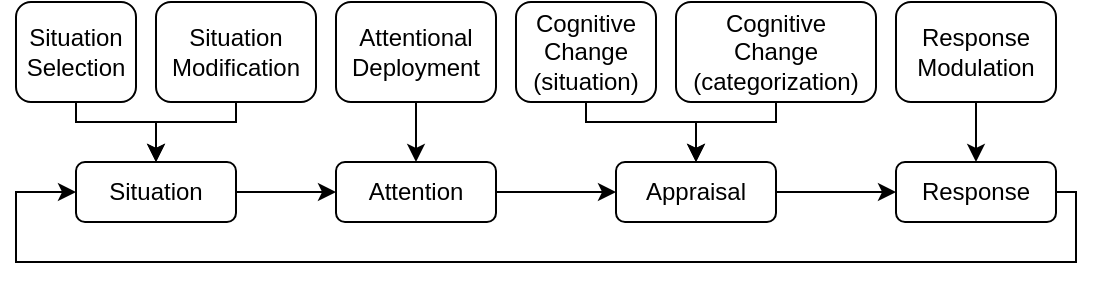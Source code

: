 <mxfile version="19.0.3" type="device"><diagram id="a6X-rl45QJ9R6NUDrRio" name="Page-1"><mxGraphModel dx="1185" dy="721" grid="1" gridSize="10" guides="1" tooltips="1" connect="1" arrows="1" fold="1" page="1" pageScale="1" pageWidth="850" pageHeight="1100" math="0" shadow="0"><root><mxCell id="0"/><mxCell id="1" parent="0"/><mxCell id="wFxRC3nt2QhF_9jTRvUx-63" style="edgeStyle=orthogonalEdgeStyle;rounded=0;orthogonalLoop=1;jettySize=auto;html=1;exitX=1;exitY=0.5;exitDx=0;exitDy=0;entryX=0;entryY=0.5;entryDx=0;entryDy=0;startArrow=none;startFill=0;strokeColor=#000000;" parent="1" source="wFxRC3nt2QhF_9jTRvUx-64" target="wFxRC3nt2QhF_9jTRvUx-66" edge="1"><mxGeometry relative="1" as="geometry"/></mxCell><mxCell id="wFxRC3nt2QhF_9jTRvUx-64" value="Situation" style="rounded=1;whiteSpace=wrap;html=1;" parent="1" vertex="1"><mxGeometry x="70" y="120" width="80" height="30" as="geometry"/></mxCell><mxCell id="wFxRC3nt2QhF_9jTRvUx-65" style="edgeStyle=orthogonalEdgeStyle;rounded=0;orthogonalLoop=1;jettySize=auto;html=1;exitX=1;exitY=0.5;exitDx=0;exitDy=0;entryX=0;entryY=0.5;entryDx=0;entryDy=0;startArrow=none;startFill=0;strokeColor=#000000;" parent="1" source="wFxRC3nt2QhF_9jTRvUx-66" target="wFxRC3nt2QhF_9jTRvUx-68" edge="1"><mxGeometry relative="1" as="geometry"/></mxCell><mxCell id="wFxRC3nt2QhF_9jTRvUx-66" value="Attention" style="rounded=1;whiteSpace=wrap;html=1;" parent="1" vertex="1"><mxGeometry x="200" y="120" width="80" height="30" as="geometry"/></mxCell><mxCell id="wFxRC3nt2QhF_9jTRvUx-67" style="edgeStyle=orthogonalEdgeStyle;rounded=0;orthogonalLoop=1;jettySize=auto;html=1;exitX=1;exitY=0.5;exitDx=0;exitDy=0;startArrow=none;startFill=0;strokeColor=#000000;entryX=0;entryY=0.5;entryDx=0;entryDy=0;" parent="1" source="wFxRC3nt2QhF_9jTRvUx-68" target="wFxRC3nt2QhF_9jTRvUx-70" edge="1"><mxGeometry relative="1" as="geometry"><mxPoint x="460" y="135" as="targetPoint"/></mxGeometry></mxCell><mxCell id="wFxRC3nt2QhF_9jTRvUx-68" value="Appraisal" style="rounded=1;whiteSpace=wrap;html=1;" parent="1" vertex="1"><mxGeometry x="340" y="120" width="80" height="30" as="geometry"/></mxCell><mxCell id="wFxRC3nt2QhF_9jTRvUx-69" style="edgeStyle=orthogonalEdgeStyle;rounded=0;orthogonalLoop=1;jettySize=auto;html=1;exitX=1;exitY=0.5;exitDx=0;exitDy=0;entryX=0;entryY=0.5;entryDx=0;entryDy=0;startArrow=none;startFill=0;strokeColor=#000000;" parent="1" source="wFxRC3nt2QhF_9jTRvUx-70" target="wFxRC3nt2QhF_9jTRvUx-64" edge="1"><mxGeometry relative="1" as="geometry"><Array as="points"><mxPoint x="570" y="135"/><mxPoint x="570" y="170"/><mxPoint x="40" y="170"/><mxPoint x="40" y="135"/></Array></mxGeometry></mxCell><mxCell id="wFxRC3nt2QhF_9jTRvUx-70" value="Response" style="rounded=1;whiteSpace=wrap;html=1;" parent="1" vertex="1"><mxGeometry x="480" y="120" width="80" height="30" as="geometry"/></mxCell><mxCell id="wFxRC3nt2QhF_9jTRvUx-71" style="edgeStyle=orthogonalEdgeStyle;rounded=0;orthogonalLoop=1;jettySize=auto;html=1;exitX=0.5;exitY=1;exitDx=0;exitDy=0;entryX=0.5;entryY=0;entryDx=0;entryDy=0;startArrow=none;startFill=0;strokeColor=#000000;" parent="1" source="wFxRC3nt2QhF_9jTRvUx-72" target="wFxRC3nt2QhF_9jTRvUx-68" edge="1"><mxGeometry relative="1" as="geometry"><Array as="points"><mxPoint x="420" y="100"/><mxPoint x="380" y="100"/></Array></mxGeometry></mxCell><mxCell id="wFxRC3nt2QhF_9jTRvUx-72" value="&lt;div&gt;Cognitive&lt;/div&gt;&lt;div&gt;Change&lt;/div&gt;&lt;div&gt;(categorization)&lt;br&gt;&lt;/div&gt;" style="rounded=1;whiteSpace=wrap;html=1;" parent="1" vertex="1"><mxGeometry x="370" y="40" width="100" height="50" as="geometry"/></mxCell><mxCell id="wFxRC3nt2QhF_9jTRvUx-76" style="edgeStyle=orthogonalEdgeStyle;rounded=0;orthogonalLoop=1;jettySize=auto;html=1;exitX=0.5;exitY=1;exitDx=0;exitDy=0;entryX=0.5;entryY=0;entryDx=0;entryDy=0;startArrow=none;startFill=0;strokeColor=#000000;" parent="1" source="wFxRC3nt2QhF_9jTRvUx-73" target="wFxRC3nt2QhF_9jTRvUx-64" edge="1"><mxGeometry relative="1" as="geometry"><Array as="points"><mxPoint x="70" y="100"/><mxPoint x="110" y="100"/></Array></mxGeometry></mxCell><mxCell id="wFxRC3nt2QhF_9jTRvUx-73" value="&lt;div&gt;Situation&lt;/div&gt;Selection" style="rounded=1;whiteSpace=wrap;html=1;" parent="1" vertex="1"><mxGeometry x="40" y="40" width="60" height="50" as="geometry"/></mxCell><mxCell id="wFxRC3nt2QhF_9jTRvUx-77" style="edgeStyle=orthogonalEdgeStyle;rounded=0;orthogonalLoop=1;jettySize=auto;html=1;exitX=0.5;exitY=1;exitDx=0;exitDy=0;entryX=0.5;entryY=0;entryDx=0;entryDy=0;startArrow=none;startFill=0;strokeColor=#000000;" parent="1" source="wFxRC3nt2QhF_9jTRvUx-74" target="wFxRC3nt2QhF_9jTRvUx-64" edge="1"><mxGeometry relative="1" as="geometry"><Array as="points"><mxPoint x="150" y="100"/><mxPoint x="110" y="100"/></Array></mxGeometry></mxCell><mxCell id="wFxRC3nt2QhF_9jTRvUx-74" value="&lt;div&gt;Situation&lt;/div&gt;Modification" style="rounded=1;whiteSpace=wrap;html=1;" parent="1" vertex="1"><mxGeometry x="110" y="40" width="80" height="50" as="geometry"/></mxCell><mxCell id="wFxRC3nt2QhF_9jTRvUx-79" style="edgeStyle=orthogonalEdgeStyle;rounded=0;orthogonalLoop=1;jettySize=auto;html=1;exitX=0.5;exitY=1;exitDx=0;exitDy=0;entryX=0.5;entryY=0;entryDx=0;entryDy=0;startArrow=none;startFill=0;strokeColor=#000000;" parent="1" source="wFxRC3nt2QhF_9jTRvUx-78" target="wFxRC3nt2QhF_9jTRvUx-66" edge="1"><mxGeometry relative="1" as="geometry"/></mxCell><mxCell id="wFxRC3nt2QhF_9jTRvUx-78" value="&lt;div align=&quot;center&quot;&gt;Attentional&lt;/div&gt;&lt;div align=&quot;center&quot;&gt;Deployment&lt;br&gt;&lt;/div&gt;" style="rounded=1;whiteSpace=wrap;html=1;align=center;" parent="1" vertex="1"><mxGeometry x="200" y="40" width="80" height="50" as="geometry"/></mxCell><mxCell id="wFxRC3nt2QhF_9jTRvUx-82" style="edgeStyle=orthogonalEdgeStyle;rounded=0;orthogonalLoop=1;jettySize=auto;html=1;exitX=0.5;exitY=1;exitDx=0;exitDy=0;entryX=0.5;entryY=0;entryDx=0;entryDy=0;startArrow=none;startFill=0;strokeColor=#000000;" parent="1" source="wFxRC3nt2QhF_9jTRvUx-80" target="wFxRC3nt2QhF_9jTRvUx-68" edge="1"><mxGeometry relative="1" as="geometry"><Array as="points"><mxPoint x="325" y="100"/><mxPoint x="380" y="100"/></Array></mxGeometry></mxCell><mxCell id="wFxRC3nt2QhF_9jTRvUx-80" value="&lt;div&gt;Cognitive&lt;/div&gt;&lt;div&gt;Change&lt;/div&gt;&lt;div&gt;(situation)&lt;br&gt;&lt;/div&gt;" style="rounded=1;whiteSpace=wrap;html=1;align=center;" parent="1" vertex="1"><mxGeometry x="290" y="40" width="70" height="50" as="geometry"/></mxCell><mxCell id="wFxRC3nt2QhF_9jTRvUx-83" style="edgeStyle=orthogonalEdgeStyle;rounded=0;orthogonalLoop=1;jettySize=auto;html=1;exitX=0.5;exitY=1;exitDx=0;exitDy=0;entryX=0.5;entryY=0;entryDx=0;entryDy=0;startArrow=none;startFill=0;strokeColor=#000000;" parent="1" source="wFxRC3nt2QhF_9jTRvUx-81" target="wFxRC3nt2QhF_9jTRvUx-70" edge="1"><mxGeometry relative="1" as="geometry"/></mxCell><mxCell id="wFxRC3nt2QhF_9jTRvUx-81" value="&lt;div&gt;Response&lt;/div&gt;&lt;div&gt;Modulation&lt;br&gt;&lt;/div&gt;" style="rounded=1;whiteSpace=wrap;html=1;align=center;" parent="1" vertex="1"><mxGeometry x="480" y="40" width="80" height="50" as="geometry"/></mxCell></root></mxGraphModel></diagram></mxfile>